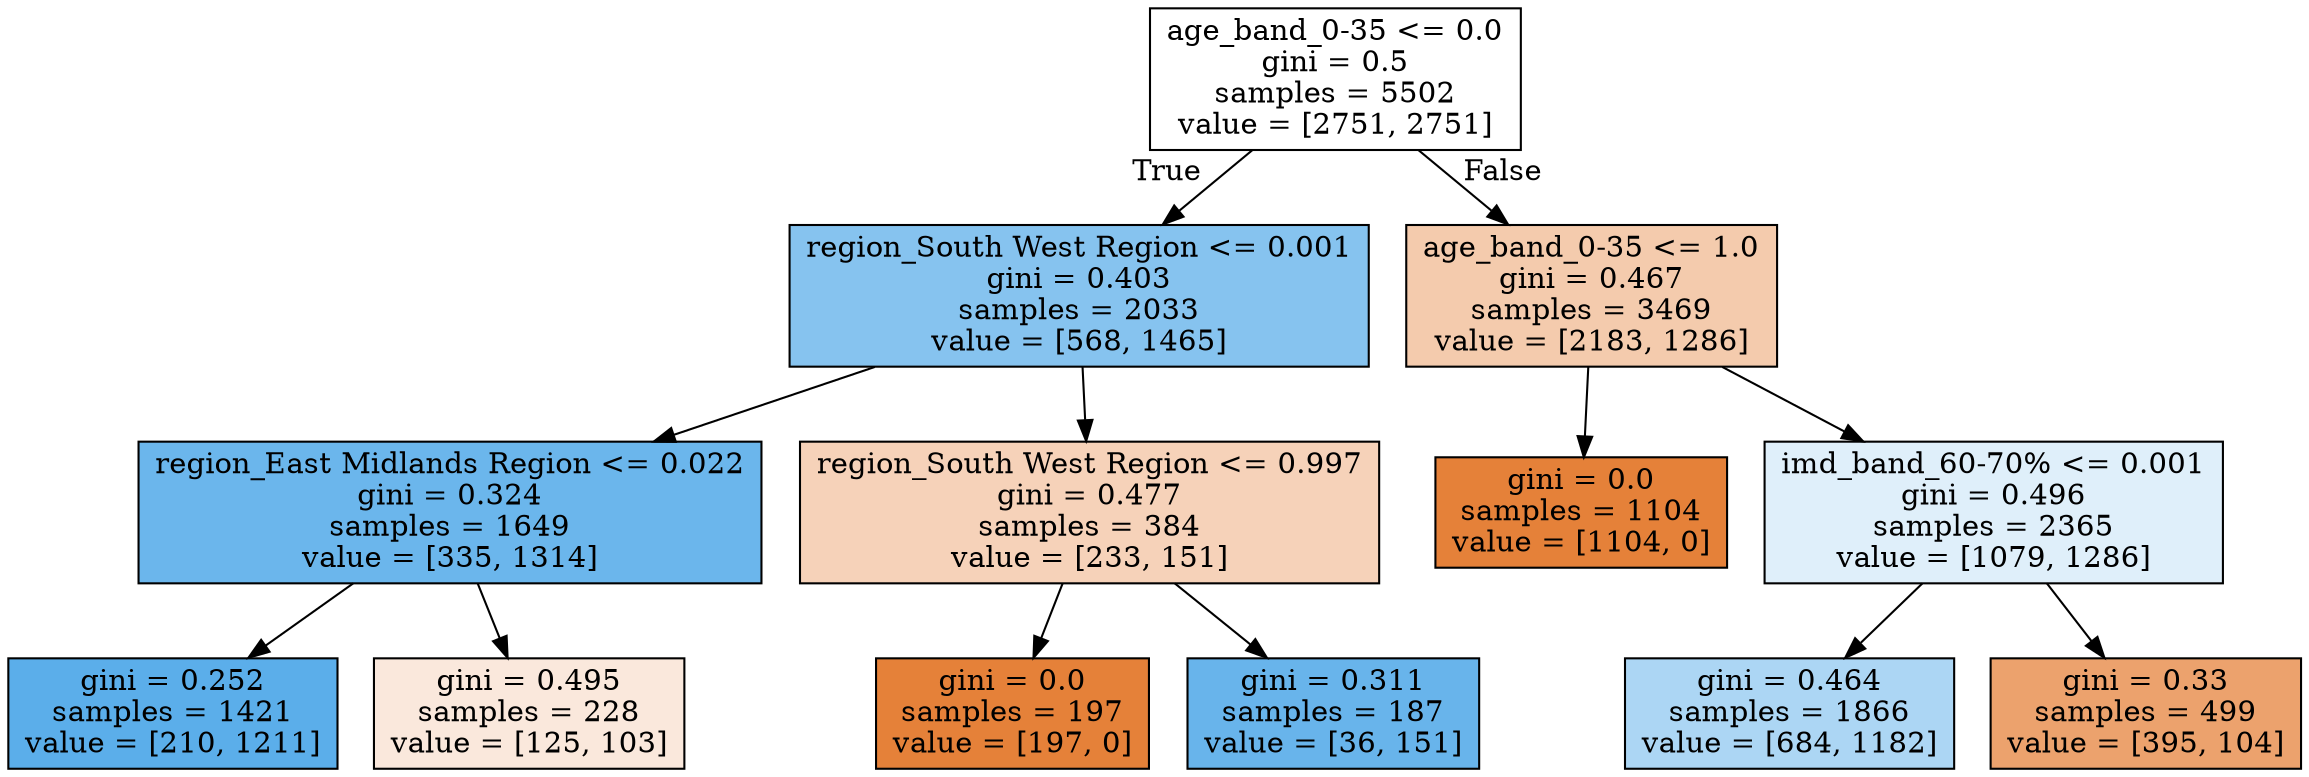 digraph Tree {
node [shape=box, style="filled", color="black"] ;
0 [label="age_band_0-35 <= 0.0\ngini = 0.5\nsamples = 5502\nvalue = [2751, 2751]", fillcolor="#e5813900"] ;
1 [label="region_South West Region <= 0.001\ngini = 0.403\nsamples = 2033\nvalue = [568, 1465]", fillcolor="#399de59c"] ;
0 -> 1 [labeldistance=2.5, labelangle=45, headlabel="True"] ;
2 [label="region_East Midlands Region <= 0.022\ngini = 0.324\nsamples = 1649\nvalue = [335, 1314]", fillcolor="#399de5be"] ;
1 -> 2 ;
3 [label="gini = 0.252\nsamples = 1421\nvalue = [210, 1211]", fillcolor="#399de5d3"] ;
2 -> 3 ;
4 [label="gini = 0.495\nsamples = 228\nvalue = [125, 103]", fillcolor="#e581392d"] ;
2 -> 4 ;
5 [label="region_South West Region <= 0.997\ngini = 0.477\nsamples = 384\nvalue = [233, 151]", fillcolor="#e581395a"] ;
1 -> 5 ;
6 [label="gini = 0.0\nsamples = 197\nvalue = [197, 0]", fillcolor="#e58139ff"] ;
5 -> 6 ;
7 [label="gini = 0.311\nsamples = 187\nvalue = [36, 151]", fillcolor="#399de5c2"] ;
5 -> 7 ;
8 [label="age_band_0-35 <= 1.0\ngini = 0.467\nsamples = 3469\nvalue = [2183, 1286]", fillcolor="#e5813969"] ;
0 -> 8 [labeldistance=2.5, labelangle=-45, headlabel="False"] ;
9 [label="gini = 0.0\nsamples = 1104\nvalue = [1104, 0]", fillcolor="#e58139ff"] ;
8 -> 9 ;
10 [label="imd_band_60-70% <= 0.001\ngini = 0.496\nsamples = 2365\nvalue = [1079, 1286]", fillcolor="#399de529"] ;
8 -> 10 ;
11 [label="gini = 0.464\nsamples = 1866\nvalue = [684, 1182]", fillcolor="#399de56b"] ;
10 -> 11 ;
12 [label="gini = 0.33\nsamples = 499\nvalue = [395, 104]", fillcolor="#e58139bc"] ;
10 -> 12 ;
}